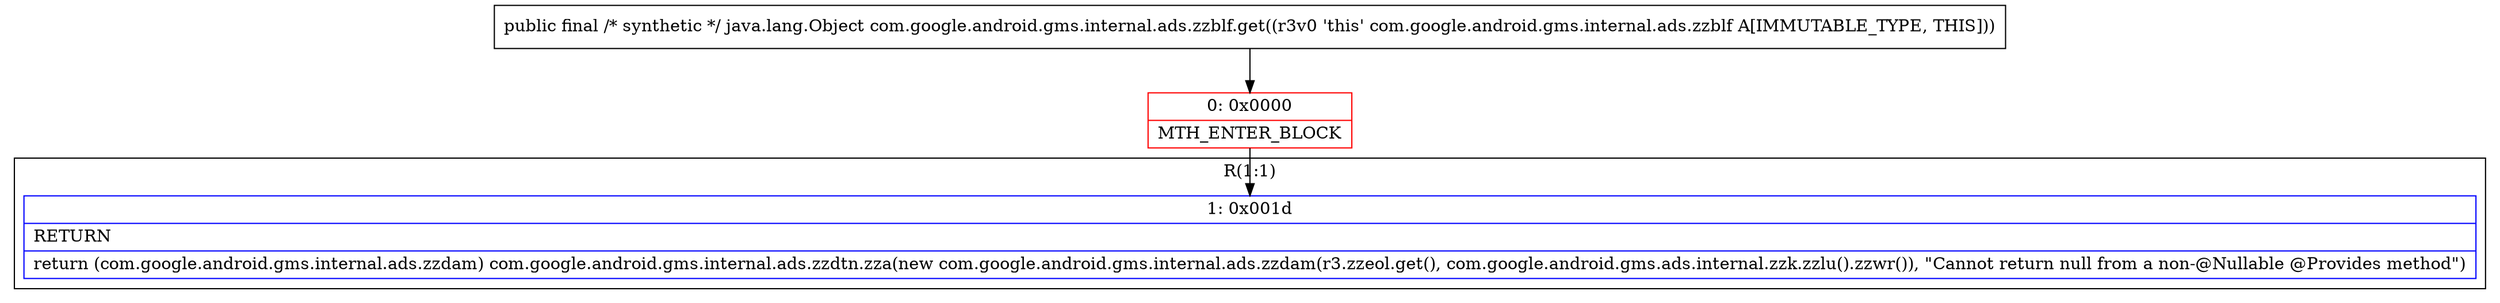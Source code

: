 digraph "CFG forcom.google.android.gms.internal.ads.zzblf.get()Ljava\/lang\/Object;" {
subgraph cluster_Region_1733792093 {
label = "R(1:1)";
node [shape=record,color=blue];
Node_1 [shape=record,label="{1\:\ 0x001d|RETURN\l|return (com.google.android.gms.internal.ads.zzdam) com.google.android.gms.internal.ads.zzdtn.zza(new com.google.android.gms.internal.ads.zzdam(r3.zzeol.get(), com.google.android.gms.ads.internal.zzk.zzlu().zzwr()), \"Cannot return null from a non\-@Nullable @Provides method\")\l}"];
}
Node_0 [shape=record,color=red,label="{0\:\ 0x0000|MTH_ENTER_BLOCK\l}"];
MethodNode[shape=record,label="{public final \/* synthetic *\/ java.lang.Object com.google.android.gms.internal.ads.zzblf.get((r3v0 'this' com.google.android.gms.internal.ads.zzblf A[IMMUTABLE_TYPE, THIS])) }"];
MethodNode -> Node_0;
Node_0 -> Node_1;
}

